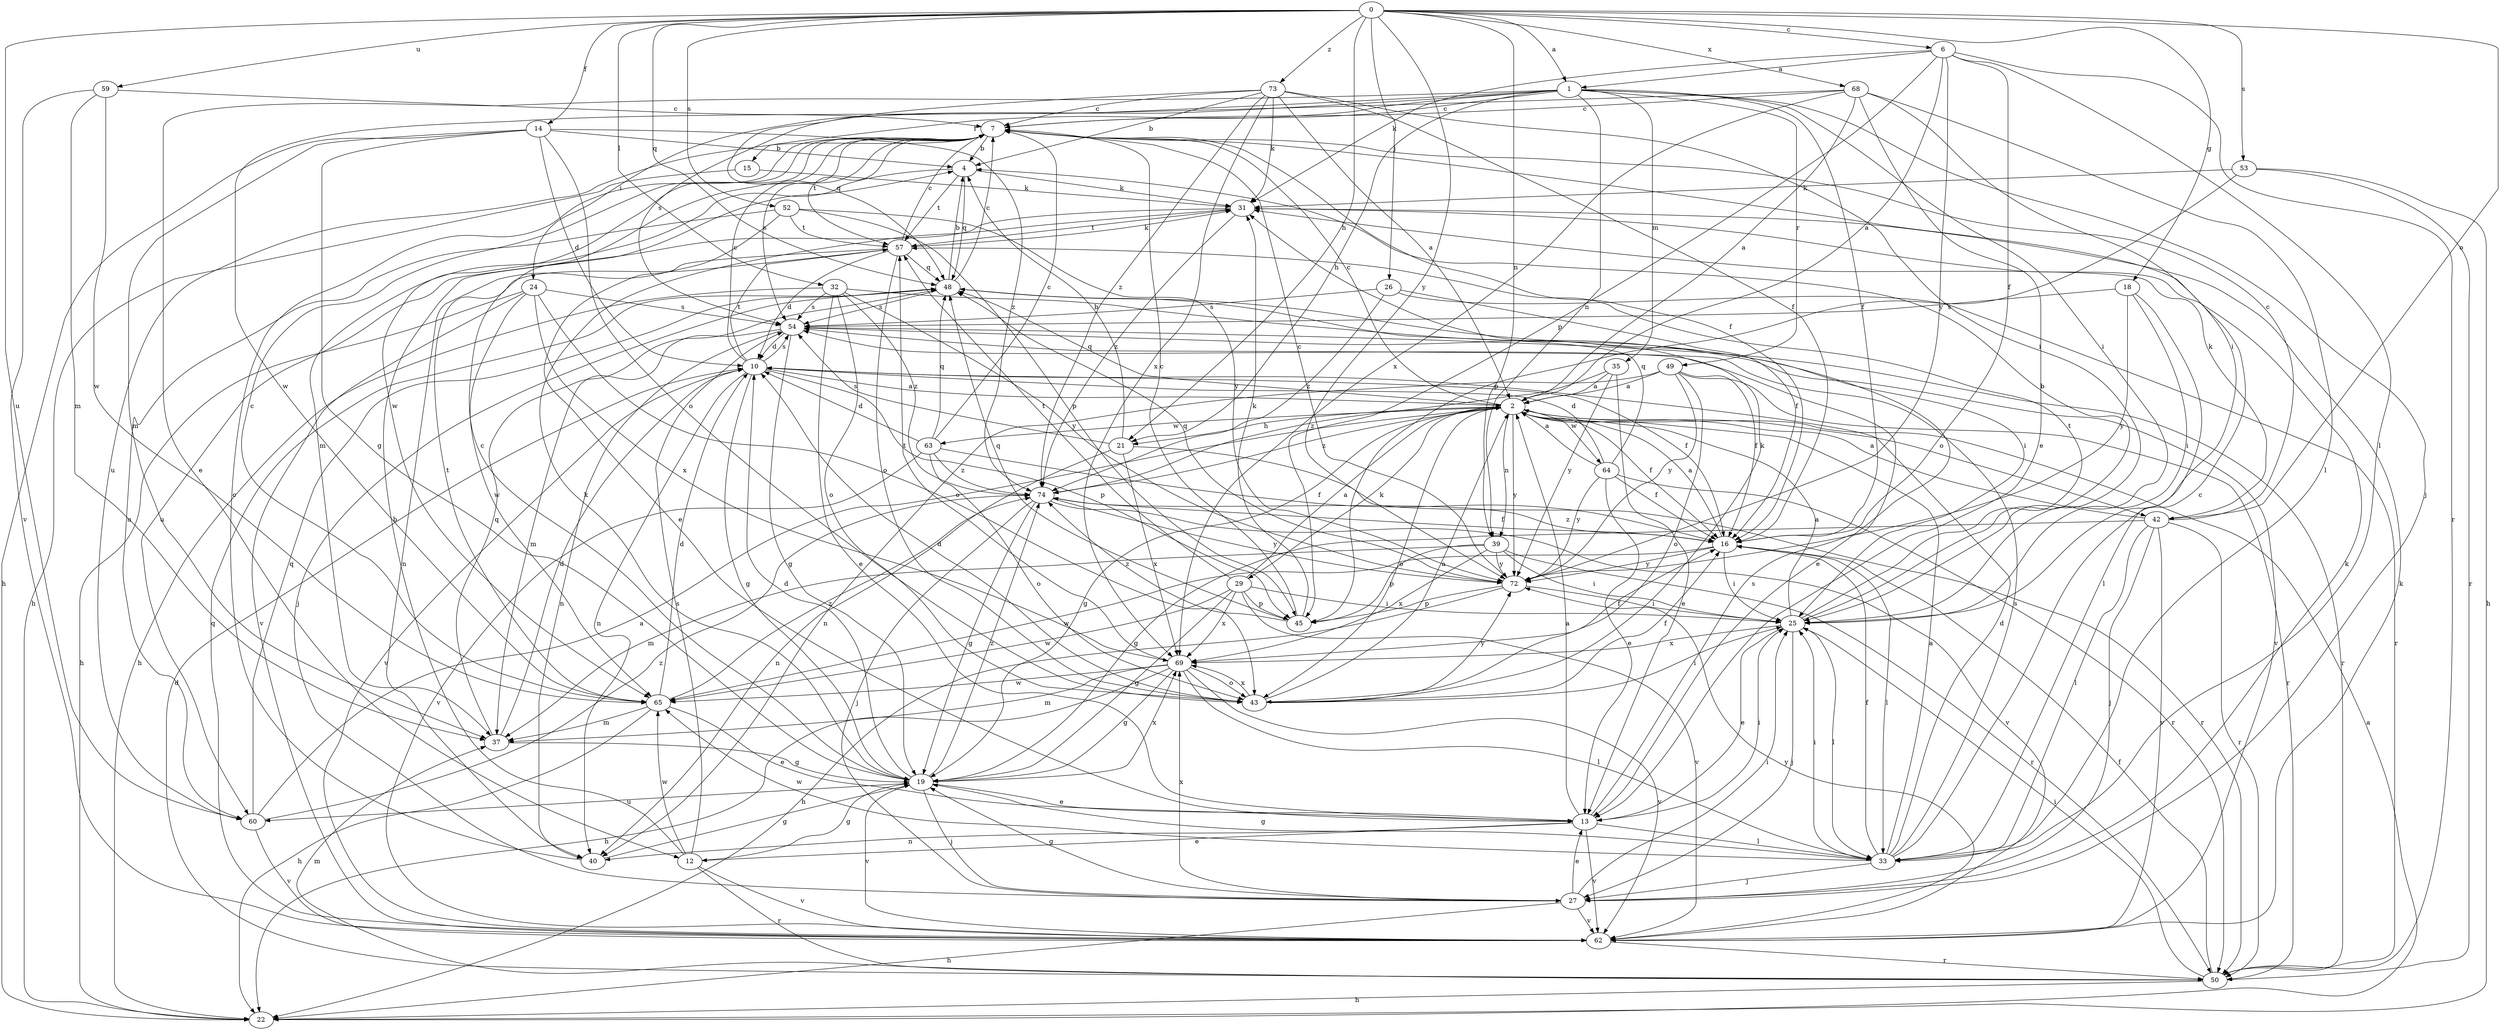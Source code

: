 strict digraph  {
0;
1;
2;
4;
6;
7;
10;
12;
13;
14;
15;
16;
18;
19;
21;
22;
24;
25;
26;
27;
29;
31;
32;
33;
35;
37;
39;
40;
42;
43;
45;
48;
49;
50;
52;
53;
54;
57;
59;
60;
62;
63;
64;
65;
68;
69;
72;
73;
74;
0 -> 1  [label=a];
0 -> 6  [label=c];
0 -> 14  [label=f];
0 -> 18  [label=g];
0 -> 21  [label=h];
0 -> 26  [label=j];
0 -> 32  [label=l];
0 -> 39  [label=n];
0 -> 42  [label=o];
0 -> 48  [label=q];
0 -> 52  [label=s];
0 -> 53  [label=s];
0 -> 59  [label=u];
0 -> 60  [label=u];
0 -> 68  [label=x];
0 -> 72  [label=y];
0 -> 73  [label=z];
1 -> 7  [label=c];
1 -> 12  [label=e];
1 -> 15  [label=f];
1 -> 16  [label=f];
1 -> 21  [label=h];
1 -> 24  [label=i];
1 -> 25  [label=i];
1 -> 27  [label=j];
1 -> 35  [label=m];
1 -> 39  [label=n];
1 -> 49  [label=r];
1 -> 54  [label=s];
2 -> 7  [label=c];
2 -> 16  [label=f];
2 -> 19  [label=g];
2 -> 21  [label=h];
2 -> 29  [label=k];
2 -> 39  [label=n];
2 -> 42  [label=o];
2 -> 43  [label=o];
2 -> 48  [label=q];
2 -> 63  [label=w];
2 -> 64  [label=w];
2 -> 72  [label=y];
2 -> 74  [label=z];
4 -> 31  [label=k];
4 -> 37  [label=m];
4 -> 48  [label=q];
4 -> 57  [label=t];
6 -> 1  [label=a];
6 -> 2  [label=a];
6 -> 16  [label=f];
6 -> 31  [label=k];
6 -> 33  [label=l];
6 -> 45  [label=p];
6 -> 50  [label=r];
6 -> 72  [label=y];
7 -> 4  [label=b];
7 -> 16  [label=f];
7 -> 54  [label=s];
7 -> 57  [label=t];
7 -> 60  [label=u];
7 -> 65  [label=w];
10 -> 2  [label=a];
10 -> 7  [label=c];
10 -> 16  [label=f];
10 -> 19  [label=g];
10 -> 40  [label=n];
10 -> 45  [label=p];
10 -> 54  [label=s];
10 -> 57  [label=t];
10 -> 62  [label=v];
12 -> 4  [label=b];
12 -> 19  [label=g];
12 -> 50  [label=r];
12 -> 54  [label=s];
12 -> 62  [label=v];
12 -> 65  [label=w];
13 -> 2  [label=a];
13 -> 12  [label=e];
13 -> 25  [label=i];
13 -> 33  [label=l];
13 -> 40  [label=n];
13 -> 54  [label=s];
13 -> 62  [label=v];
14 -> 4  [label=b];
14 -> 10  [label=d];
14 -> 19  [label=g];
14 -> 22  [label=h];
14 -> 37  [label=m];
14 -> 43  [label=o];
14 -> 74  [label=z];
15 -> 22  [label=h];
15 -> 31  [label=k];
16 -> 2  [label=a];
16 -> 25  [label=i];
16 -> 33  [label=l];
16 -> 65  [label=w];
16 -> 72  [label=y];
16 -> 74  [label=z];
18 -> 25  [label=i];
18 -> 33  [label=l];
18 -> 54  [label=s];
18 -> 72  [label=y];
19 -> 7  [label=c];
19 -> 10  [label=d];
19 -> 13  [label=e];
19 -> 27  [label=j];
19 -> 31  [label=k];
19 -> 60  [label=u];
19 -> 62  [label=v];
19 -> 69  [label=x];
19 -> 74  [label=z];
21 -> 4  [label=b];
21 -> 40  [label=n];
21 -> 50  [label=r];
21 -> 54  [label=s];
21 -> 69  [label=x];
22 -> 2  [label=a];
24 -> 22  [label=h];
24 -> 43  [label=o];
24 -> 54  [label=s];
24 -> 62  [label=v];
24 -> 65  [label=w];
24 -> 69  [label=x];
25 -> 2  [label=a];
25 -> 4  [label=b];
25 -> 13  [label=e];
25 -> 27  [label=j];
25 -> 33  [label=l];
25 -> 57  [label=t];
25 -> 69  [label=x];
26 -> 16  [label=f];
26 -> 50  [label=r];
26 -> 54  [label=s];
26 -> 74  [label=z];
27 -> 13  [label=e];
27 -> 19  [label=g];
27 -> 22  [label=h];
27 -> 25  [label=i];
27 -> 31  [label=k];
27 -> 62  [label=v];
27 -> 69  [label=x];
29 -> 2  [label=a];
29 -> 19  [label=g];
29 -> 25  [label=i];
29 -> 45  [label=p];
29 -> 57  [label=t];
29 -> 62  [label=v];
29 -> 65  [label=w];
29 -> 69  [label=x];
31 -> 57  [label=t];
31 -> 60  [label=u];
31 -> 74  [label=z];
32 -> 13  [label=e];
32 -> 22  [label=h];
32 -> 25  [label=i];
32 -> 43  [label=o];
32 -> 54  [label=s];
32 -> 72  [label=y];
32 -> 74  [label=z];
33 -> 2  [label=a];
33 -> 7  [label=c];
33 -> 10  [label=d];
33 -> 16  [label=f];
33 -> 19  [label=g];
33 -> 25  [label=i];
33 -> 27  [label=j];
33 -> 54  [label=s];
33 -> 65  [label=w];
35 -> 2  [label=a];
35 -> 13  [label=e];
35 -> 72  [label=y];
35 -> 74  [label=z];
37 -> 10  [label=d];
37 -> 19  [label=g];
37 -> 48  [label=q];
39 -> 25  [label=i];
39 -> 37  [label=m];
39 -> 45  [label=p];
39 -> 50  [label=r];
39 -> 69  [label=x];
39 -> 72  [label=y];
40 -> 7  [label=c];
40 -> 19  [label=g];
42 -> 2  [label=a];
42 -> 7  [label=c];
42 -> 19  [label=g];
42 -> 27  [label=j];
42 -> 31  [label=k];
42 -> 33  [label=l];
42 -> 50  [label=r];
42 -> 62  [label=v];
43 -> 2  [label=a];
43 -> 10  [label=d];
43 -> 16  [label=f];
43 -> 25  [label=i];
43 -> 31  [label=k];
43 -> 69  [label=x];
43 -> 72  [label=y];
45 -> 7  [label=c];
45 -> 31  [label=k];
45 -> 48  [label=q];
45 -> 74  [label=z];
48 -> 4  [label=b];
48 -> 7  [label=c];
48 -> 13  [label=e];
48 -> 27  [label=j];
48 -> 54  [label=s];
49 -> 2  [label=a];
49 -> 16  [label=f];
49 -> 40  [label=n];
49 -> 43  [label=o];
49 -> 50  [label=r];
49 -> 72  [label=y];
50 -> 10  [label=d];
50 -> 16  [label=f];
50 -> 22  [label=h];
50 -> 25  [label=i];
50 -> 37  [label=m];
52 -> 13  [label=e];
52 -> 45  [label=p];
52 -> 57  [label=t];
52 -> 60  [label=u];
52 -> 72  [label=y];
53 -> 22  [label=h];
53 -> 31  [label=k];
53 -> 45  [label=p];
53 -> 50  [label=r];
54 -> 10  [label=d];
54 -> 19  [label=g];
54 -> 37  [label=m];
54 -> 40  [label=n];
54 -> 50  [label=r];
54 -> 62  [label=v];
57 -> 7  [label=c];
57 -> 10  [label=d];
57 -> 31  [label=k];
57 -> 40  [label=n];
57 -> 43  [label=o];
57 -> 48  [label=q];
59 -> 7  [label=c];
59 -> 37  [label=m];
59 -> 62  [label=v];
59 -> 65  [label=w];
60 -> 2  [label=a];
60 -> 48  [label=q];
60 -> 62  [label=v];
60 -> 74  [label=z];
62 -> 31  [label=k];
62 -> 48  [label=q];
62 -> 50  [label=r];
62 -> 72  [label=y];
63 -> 7  [label=c];
63 -> 10  [label=d];
63 -> 16  [label=f];
63 -> 43  [label=o];
63 -> 48  [label=q];
63 -> 62  [label=v];
63 -> 74  [label=z];
64 -> 2  [label=a];
64 -> 10  [label=d];
64 -> 13  [label=e];
64 -> 16  [label=f];
64 -> 48  [label=q];
64 -> 50  [label=r];
64 -> 72  [label=y];
65 -> 7  [label=c];
65 -> 10  [label=d];
65 -> 13  [label=e];
65 -> 22  [label=h];
65 -> 37  [label=m];
65 -> 57  [label=t];
65 -> 74  [label=z];
68 -> 2  [label=a];
68 -> 7  [label=c];
68 -> 13  [label=e];
68 -> 25  [label=i];
68 -> 33  [label=l];
68 -> 65  [label=w];
68 -> 69  [label=x];
69 -> 16  [label=f];
69 -> 19  [label=g];
69 -> 22  [label=h];
69 -> 33  [label=l];
69 -> 37  [label=m];
69 -> 43  [label=o];
69 -> 57  [label=t];
69 -> 62  [label=v];
69 -> 65  [label=w];
72 -> 7  [label=c];
72 -> 22  [label=h];
72 -> 25  [label=i];
72 -> 45  [label=p];
72 -> 48  [label=q];
73 -> 2  [label=a];
73 -> 4  [label=b];
73 -> 7  [label=c];
73 -> 16  [label=f];
73 -> 25  [label=i];
73 -> 31  [label=k];
73 -> 48  [label=q];
73 -> 69  [label=x];
73 -> 74  [label=z];
74 -> 16  [label=f];
74 -> 19  [label=g];
74 -> 27  [label=j];
74 -> 62  [label=v];
74 -> 72  [label=y];
}
